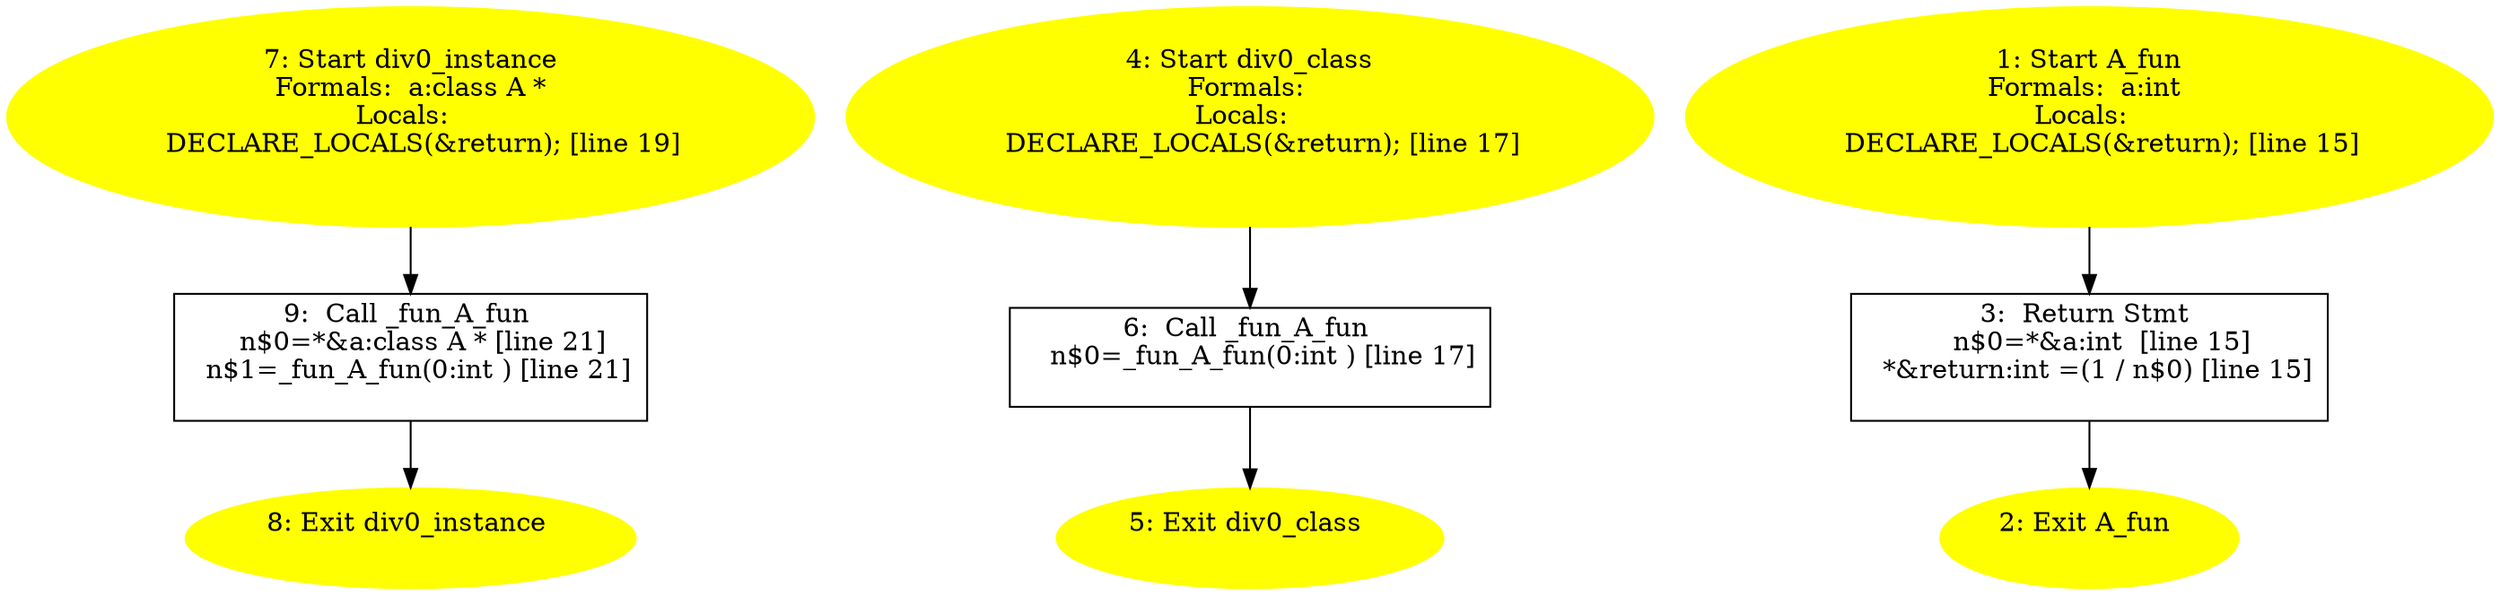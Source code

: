 /* @generated */
digraph iCFG {
9 [label="9:  Call _fun_A_fun \n   n$0=*&a:class A * [line 21]\n  n$1=_fun_A_fun(0:int ) [line 21]\n " shape="box"]
	

	 9 -> 8 ;
8 [label="8: Exit div0_instance \n  " color=yellow style=filled]
	

7 [label="7: Start div0_instance\nFormals:  a:class A *\nLocals:  \n   DECLARE_LOCALS(&return); [line 19]\n " color=yellow style=filled]
	

	 7 -> 9 ;
6 [label="6:  Call _fun_A_fun \n   n$0=_fun_A_fun(0:int ) [line 17]\n " shape="box"]
	

	 6 -> 5 ;
5 [label="5: Exit div0_class \n  " color=yellow style=filled]
	

4 [label="4: Start div0_class\nFormals: \nLocals:  \n   DECLARE_LOCALS(&return); [line 17]\n " color=yellow style=filled]
	

	 4 -> 6 ;
3 [label="3:  Return Stmt \n   n$0=*&a:int  [line 15]\n  *&return:int =(1 / n$0) [line 15]\n " shape="box"]
	

	 3 -> 2 ;
2 [label="2: Exit A_fun \n  " color=yellow style=filled]
	

1 [label="1: Start A_fun\nFormals:  a:int \nLocals:  \n   DECLARE_LOCALS(&return); [line 15]\n " color=yellow style=filled]
	

	 1 -> 3 ;
}
